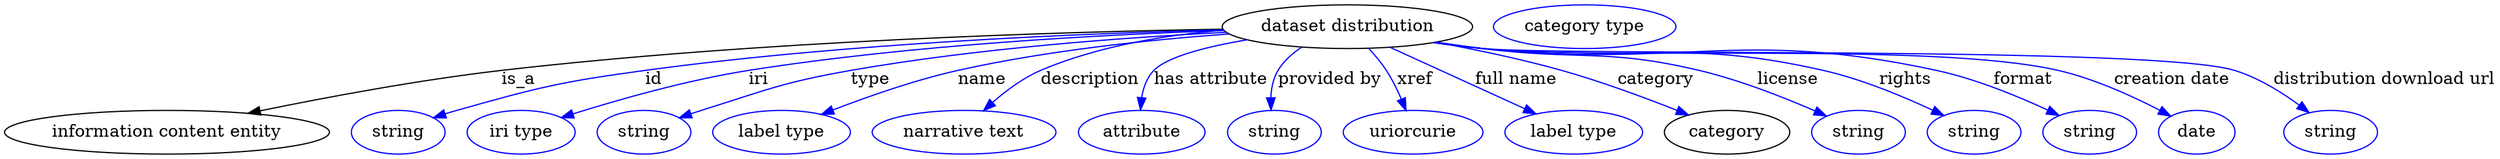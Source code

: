 digraph {
	graph [bb="0,0,2044.2,123"];
	node [label="\N"];
	"dataset distribution"	[height=0.5,
		label="dataset distribution",
		pos="1101.2,105",
		width=2.8525];
	"information content entity"	[height=0.5,
		pos="133.24,18",
		width=3.7011];
	"dataset distribution" -> "information content entity"	[label=is_a,
		lp="423.24,61.5",
		pos="e,200.09,33.602 999.18,102.94 863.89,100.59 617.91,93.078 409.24,69 341.5,61.184 265.28,46.958 210.13,35.673"];
	id	[color=blue,
		height=0.5,
		label=string,
		pos="323.24,18",
		width=1.0652];
	"dataset distribution" -> id	[color=blue,
		label=id,
		lp="534.24,61.5",
		pos="e,352.23,29.96 999.44,102.32 884.35,99.376 691.59,91.27 527.24,69 457.01,59.484 439.45,55.205 371.24,36 368.13,35.126 364.94,34.155 \
361.74,33.133",
		style=solid];
	iri	[color=blue,
		height=0.5,
		label="iri type",
		pos="424.24,18",
		width=1.2277];
	"dataset distribution" -> iri	[color=blue,
		label=iri,
		lp="621.24,61.5",
		pos="e,457.59,30.063 1000.2,101.7 901.13,98.29 746.03,89.84 613.24,69 562.3,61.005 505.25,44.89 467.29,33.109",
		style=solid];
	type	[color=blue,
		height=0.5,
		label=string,
		pos="525.24,18",
		width=1.0652];
	"dataset distribution" -> type	[color=blue,
		label=type,
		lp="710.24,61.5",
		pos="e,554.37,29.809 1001.9,100.41 919.1,96.234 798.3,87.396 694.24,69 648.58,60.928 597.76,44.892 563.88,33.149",
		style=solid];
	name	[color=blue,
		height=0.5,
		label="label type",
		pos="638.24,18",
		width=1.5707];
	"dataset distribution" -> name	[color=blue,
		label=name,
		lp="802.24,61.5",
		pos="e,671.08,32.785 1004,99.021 940.31,94.37 855.61,85.542 782.24,69 747.25,61.112 708.95,47.564 680.65,36.558",
		style=solid];
	description	[color=blue,
		height=0.5,
		label="narrative text",
		pos="788.24,18",
		width=2.0943];
	"dataset distribution" -> description	[color=blue,
		label=description,
		lp="890.74,61.5",
		pos="e,803.95,35.757 999.55,102.19 952.52,98.288 896.87,89.191 850.24,69 835.94,62.81 822.22,52.386 811.34,42.652",
		style=solid];
	"has attribute"	[color=blue,
		height=0.5,
		label=attribute,
		pos="933.24,18",
		width=1.4443];
	"dataset distribution" -> "has attribute"	[color=blue,
		label="has attribute",
		lp="989.24,61.5",
		pos="e,931.84,36.441 1018.6,94.284 985.87,88.748 953.36,80.559 942.24,69 936.48,63.012 933.74,54.658 932.58,46.492",
		style=solid];
	"provided by"	[color=blue,
		height=0.5,
		label=string,
		pos="1041.2,18",
		width=1.0652];
	"dataset distribution" -> "provided by"	[color=blue,
		label="provided by",
		lp="1086.7,61.5",
		pos="e,1038.5,36.367 1063.9,88.226 1056.2,83.214 1049,76.868 1044.2,69 1040.2,62.334 1038.7,54.228 1038.3,46.5",
		style=solid];
	xref	[color=blue,
		height=0.5,
		label=uriorcurie,
		pos="1155.2,18",
		width=1.5887];
	"dataset distribution" -> xref	[color=blue,
		label=xref,
		lp="1156.7,61.5",
		pos="e,1149.4,35.908 1118.7,87.125 1123.8,81.651 1129.1,75.346 1133.2,69 1138,61.737 1142.1,53.287 1145.5,45.422",
		style=solid];
	"full name"	[color=blue,
		height=0.5,
		label="label type",
		pos="1287.2,18",
		width=1.5707];
	"dataset distribution" -> "full name"	[color=blue,
		label="full name",
		lp="1239.7,61.5",
		pos="e,1256.1,33.221 1136.2,88.012 1167.6,73.656 1213.8,52.579 1246.8,37.499",
		style=solid];
	category	[height=0.5,
		pos="1413.2,18",
		width=1.4263];
	"dataset distribution" -> category	[color=blue,
		label=category,
		lp="1354.7,61.5",
		pos="e,1381.6,32.251 1173.8,92.207 1205.8,86.332 1243.7,78.452 1277.2,69 1309.7,59.866 1345.4,46.59 1372.1,36.013",
		style=solid];
	license	[color=blue,
		height=0.5,
		label=string,
		pos="1521.2,18",
		width=1.0652];
	"dataset distribution" -> license	[color=blue,
		label=license,
		lp="1463.2,61.5",
		pos="e,1494.8,31.472 1174.3,92.266 1186.9,90.393 1200,88.56 1212.2,87 1291.1,76.978 1312.9,87.336 1390.2,69 1423.4,61.135 1459.5,46.903 \
1485.4,35.629",
		style=solid];
	rights	[color=blue,
		height=0.5,
		label=string,
		pos="1616.2,18",
		width=1.0652];
	"dataset distribution" -> rights	[color=blue,
		label=rights,
		lp="1559.7,61.5",
		pos="e,1591.4,31.794 1173.1,92.058 1186.1,90.163 1199.5,88.378 1212.2,87 1336.2,73.548 1370.6,96.669 1492.2,69 1523.8,61.816 1557.8,47.617 \
1582.2,36.18",
		style=solid];
	format	[color=blue,
		height=0.5,
		label=string,
		pos="1711.2,18",
		width=1.0652];
	"dataset distribution" -> format	[color=blue,
		label=format,
		lp="1656.7,61.5",
		pos="e,1686,31.916 1172.5,91.975 1185.7,90.065 1199.3,88.296 1212.2,87 1377.4,70.415 1423,104.08 1585.2,69 1617.3,62.061 1651.9,47.84 \
1676.6,36.332",
		style=solid];
	"creation date"	[color=blue,
		height=0.5,
		label=date,
		pos="1799.2,18",
		width=0.86659];
	"dataset distribution" -> "creation date"	[color=blue,
		label="creation date",
		lp="1778.7,61.5",
		pos="e,1777.8,31.33 1172.1,91.91 1185.4,89.994 1199.2,88.239 1212.2,87 1317,77.022 1582.7,92.538 1685.2,69 1714.9,62.187 1746.4,47.731 \
1768.8,36.107",
		style=solid];
	"distribution download url"	[color=blue,
		height=0.5,
		label=string,
		pos="1909.2,18",
		width=1.0652];
	"dataset distribution" -> "distribution download url"	[color=blue,
		label="distribution download url",
		lp="1953.2,61.5",
		pos="e,1891.5,34.197 1171.8,91.858 1185.2,89.934 1199.1,88.19 1212.2,87 1280.7,80.788 1764.5,89.084 1830.2,69 1849.6,63.089 1868.8,51.094 \
1883.4,40.334",
		style=solid];
	"named thing_category"	[color=blue,
		height=0.5,
		label="category type",
		pos="1296.2,105",
		width=2.0762];
}
